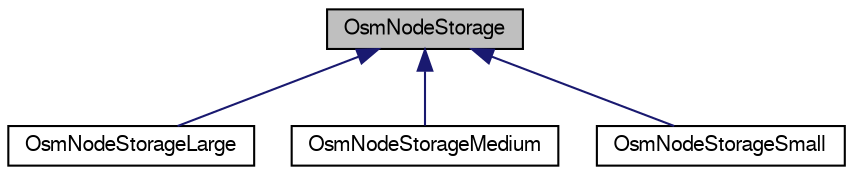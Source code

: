 digraph G
{
  bgcolor="transparent";
  edge [fontname="FreeSans",fontsize="10",labelfontname="FreeSans",labelfontsize="10"];
  node [fontname="FreeSans",fontsize="10",shape=record];
  Node1 [label="OsmNodeStorage",height=0.2,width=0.4,color="black", fillcolor="grey75", style="filled" fontcolor="black"];
  Node1 -> Node2 [dir=back,color="midnightblue",fontsize="10",style="solid",fontname="FreeSans"];
  Node2 [label="OsmNodeStorageLarge",height=0.2,width=0.4,color="black",URL="$classOsmNodeStorageLarge.html",tooltip="Node storage for a large amount of nodes."];
  Node1 -> Node3 [dir=back,color="midnightblue",fontsize="10",style="solid",fontname="FreeSans"];
  Node3 [label="OsmNodeStorageMedium",height=0.2,width=0.4,color="black",URL="$classOsmNodeStorageMedium.html",tooltip="Node storage for a small amount of nodes."];
  Node1 -> Node4 [dir=back,color="midnightblue",fontsize="10",style="solid",fontname="FreeSans"];
  Node4 [label="OsmNodeStorageSmall",height=0.2,width=0.4,color="black",URL="$classOsmNodeStorageSmall.html",tooltip="Node storage for a small amount of nodes."];
}
